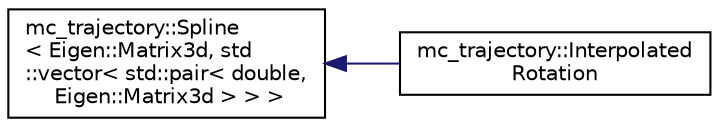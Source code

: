 digraph "Graphical Class Hierarchy"
{
 // INTERACTIVE_SVG=YES
 // LATEX_PDF_SIZE
  edge [fontname="Helvetica",fontsize="10",labelfontname="Helvetica",labelfontsize="10"];
  node [fontname="Helvetica",fontsize="10",shape=record];
  rankdir="LR";
  Node0 [label="mc_trajectory::Spline\l\< Eigen::Matrix3d, std\l::vector\< std::pair\< double,\l Eigen::Matrix3d \> \> \>",height=0.2,width=0.4,color="black", fillcolor="white", style="filled",URL="$structmc__trajectory_1_1Spline.html",tooltip=" "];
  Node0 -> Node1 [dir="back",color="midnightblue",fontsize="10",style="solid",fontname="Helvetica"];
  Node1 [label="mc_trajectory::Interpolated\lRotation",height=0.2,width=0.4,color="black", fillcolor="white", style="filled",URL="$structmc__trajectory_1_1InterpolatedRotation.html",tooltip="Describes a trajectory with smoothly interpolate rotation between waypoints."];
}
